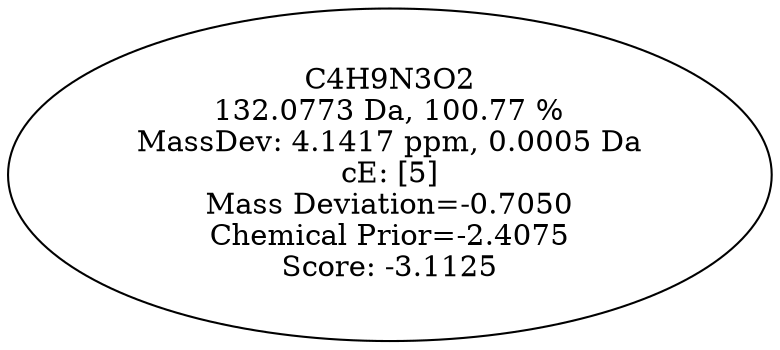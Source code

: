 strict digraph {
v1 [label="C4H9N3O2\n132.0773 Da, 100.77 %\nMassDev: 4.1417 ppm, 0.0005 Da\ncE: [5]\nMass Deviation=-0.7050\nChemical Prior=-2.4075\nScore: -3.1125"];
}